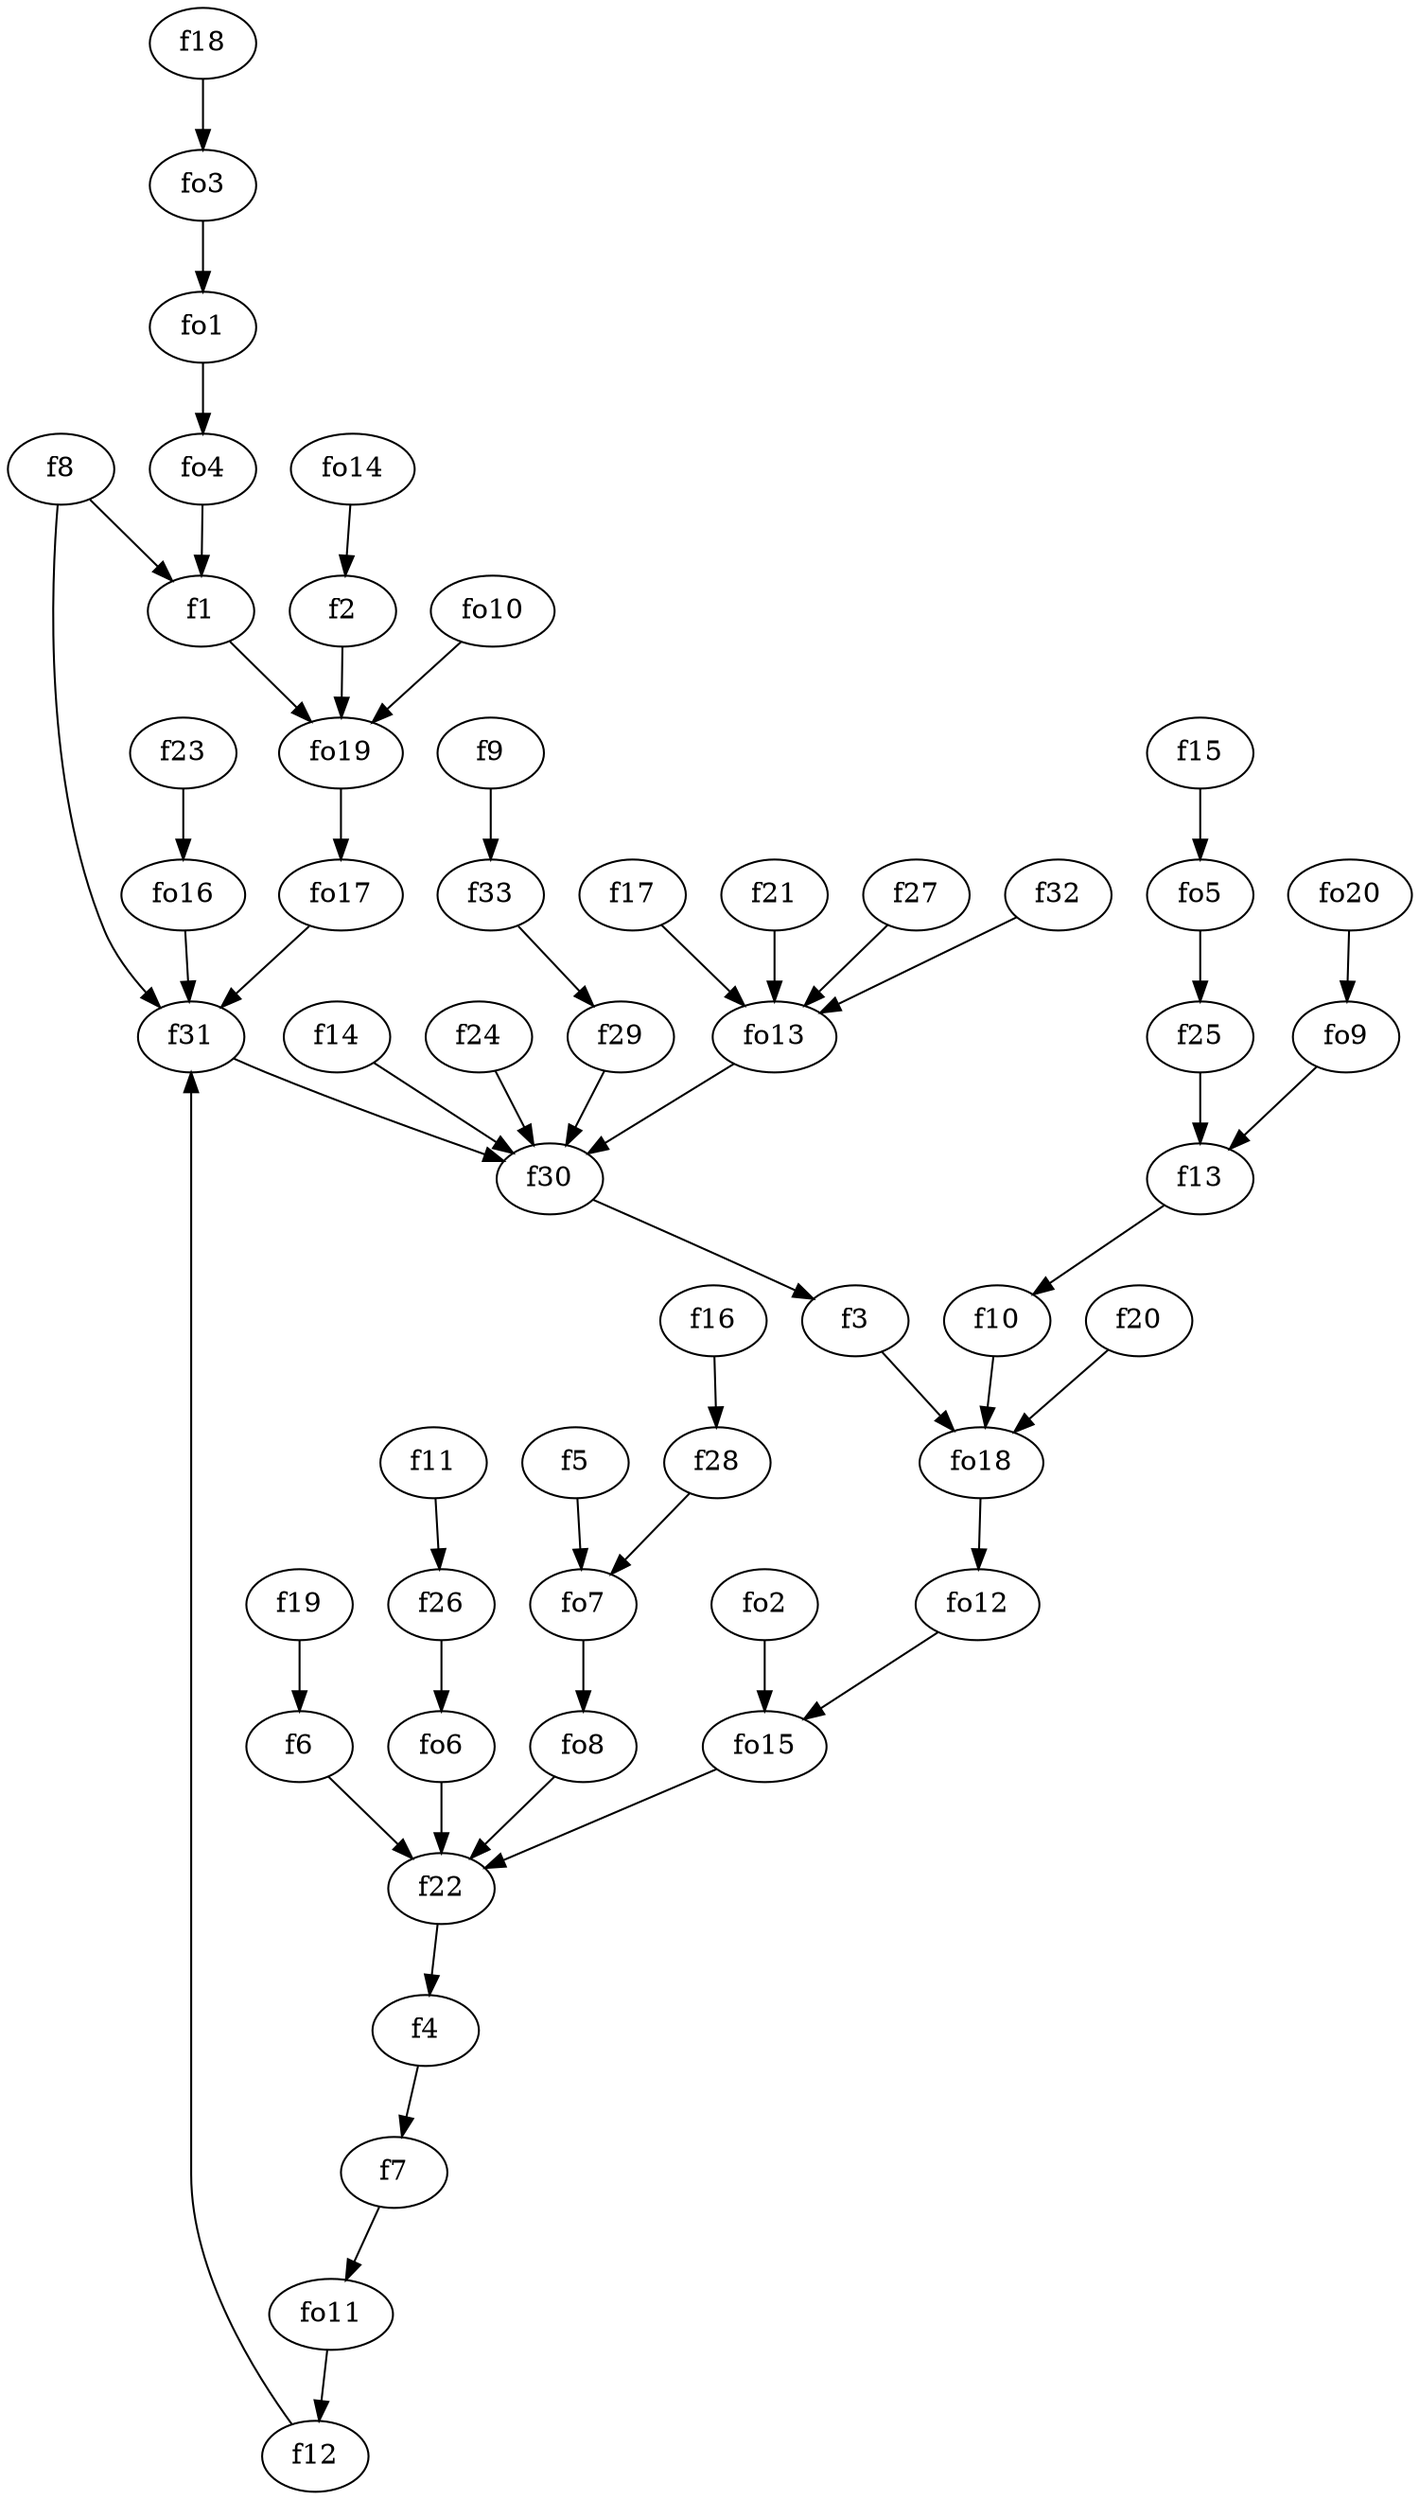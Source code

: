 strict digraph  {
f1;
f2;
f3;
f4;
f5;
f6;
f7;
f8;
f9;
f10;
f11;
f12;
f13;
f14;
f15;
f16;
f17;
f18;
f19;
f20;
f21;
f22;
f23;
f24;
f25;
f26;
f27;
f28;
f29;
f30;
f31;
f32;
f33;
fo1;
fo2;
fo3;
fo4;
fo5;
fo6;
fo7;
fo8;
fo9;
fo10;
fo11;
fo12;
fo13;
fo14;
fo15;
fo16;
fo17;
fo18;
fo19;
fo20;
f1 -> fo19  [weight=2];
f2 -> fo19  [weight=2];
f3 -> fo18  [weight=2];
f4 -> f7  [weight=2];
f5 -> fo7  [weight=2];
f6 -> f22  [weight=2];
f7 -> fo11  [weight=2];
f8 -> f31  [weight=2];
f8 -> f1  [weight=2];
f9 -> f33  [weight=2];
f10 -> fo18  [weight=2];
f11 -> f26  [weight=2];
f12 -> f31  [weight=2];
f13 -> f10  [weight=2];
f14 -> f30  [weight=2];
f15 -> fo5  [weight=2];
f16 -> f28  [weight=2];
f17 -> fo13  [weight=2];
f18 -> fo3  [weight=2];
f19 -> f6  [weight=2];
f20 -> fo18  [weight=2];
f21 -> fo13  [weight=2];
f22 -> f4  [weight=2];
f23 -> fo16  [weight=2];
f24 -> f30  [weight=2];
f25 -> f13  [weight=2];
f26 -> fo6  [weight=2];
f27 -> fo13  [weight=2];
f28 -> fo7  [weight=2];
f29 -> f30  [weight=2];
f30 -> f3  [weight=2];
f31 -> f30  [weight=2];
f32 -> fo13  [weight=2];
f33 -> f29  [weight=2];
fo1 -> fo4  [weight=2];
fo2 -> fo15  [weight=2];
fo3 -> fo1  [weight=2];
fo4 -> f1  [weight=2];
fo5 -> f25  [weight=2];
fo6 -> f22  [weight=2];
fo7 -> fo8  [weight=2];
fo8 -> f22  [weight=2];
fo9 -> f13  [weight=2];
fo10 -> fo19  [weight=2];
fo11 -> f12  [weight=2];
fo12 -> fo15  [weight=2];
fo13 -> f30  [weight=2];
fo14 -> f2  [weight=2];
fo15 -> f22  [weight=2];
fo16 -> f31  [weight=2];
fo17 -> f31  [weight=2];
fo18 -> fo12  [weight=2];
fo19 -> fo17  [weight=2];
fo20 -> fo9  [weight=2];
}
